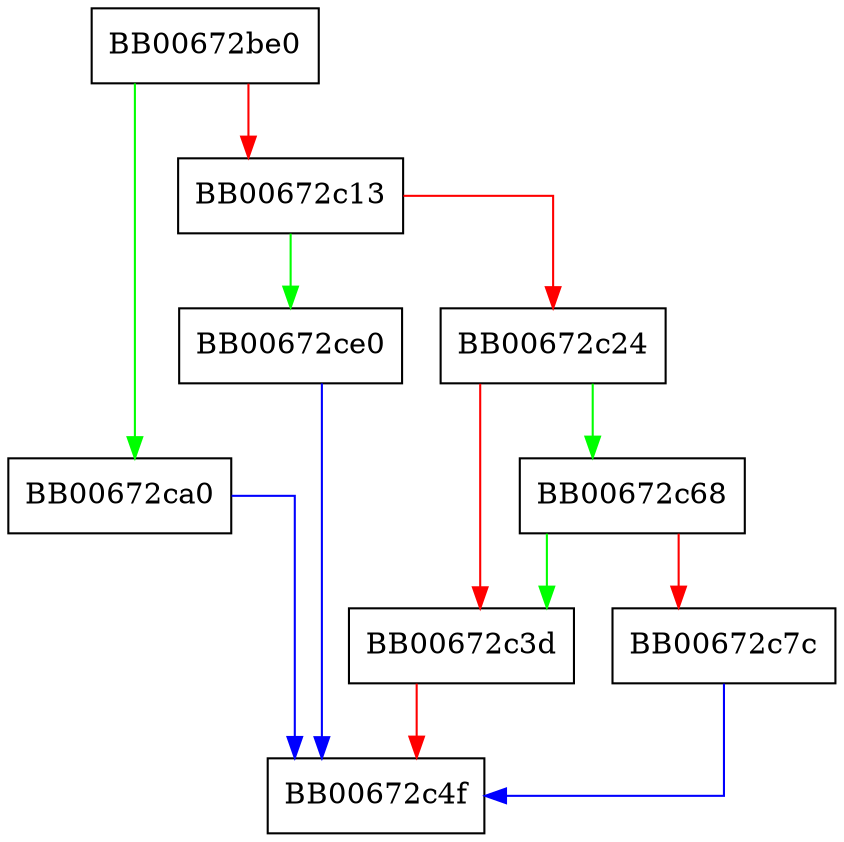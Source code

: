 digraph X509at_add1_attr_by_txt {
  node [shape="box"];
  graph [splines=ortho];
  BB00672be0 -> BB00672ca0 [color="green"];
  BB00672be0 -> BB00672c13 [color="red"];
  BB00672c13 -> BB00672ce0 [color="green"];
  BB00672c13 -> BB00672c24 [color="red"];
  BB00672c24 -> BB00672c68 [color="green"];
  BB00672c24 -> BB00672c3d [color="red"];
  BB00672c3d -> BB00672c4f [color="red"];
  BB00672c68 -> BB00672c3d [color="green"];
  BB00672c68 -> BB00672c7c [color="red"];
  BB00672c7c -> BB00672c4f [color="blue"];
  BB00672ca0 -> BB00672c4f [color="blue"];
  BB00672ce0 -> BB00672c4f [color="blue"];
}